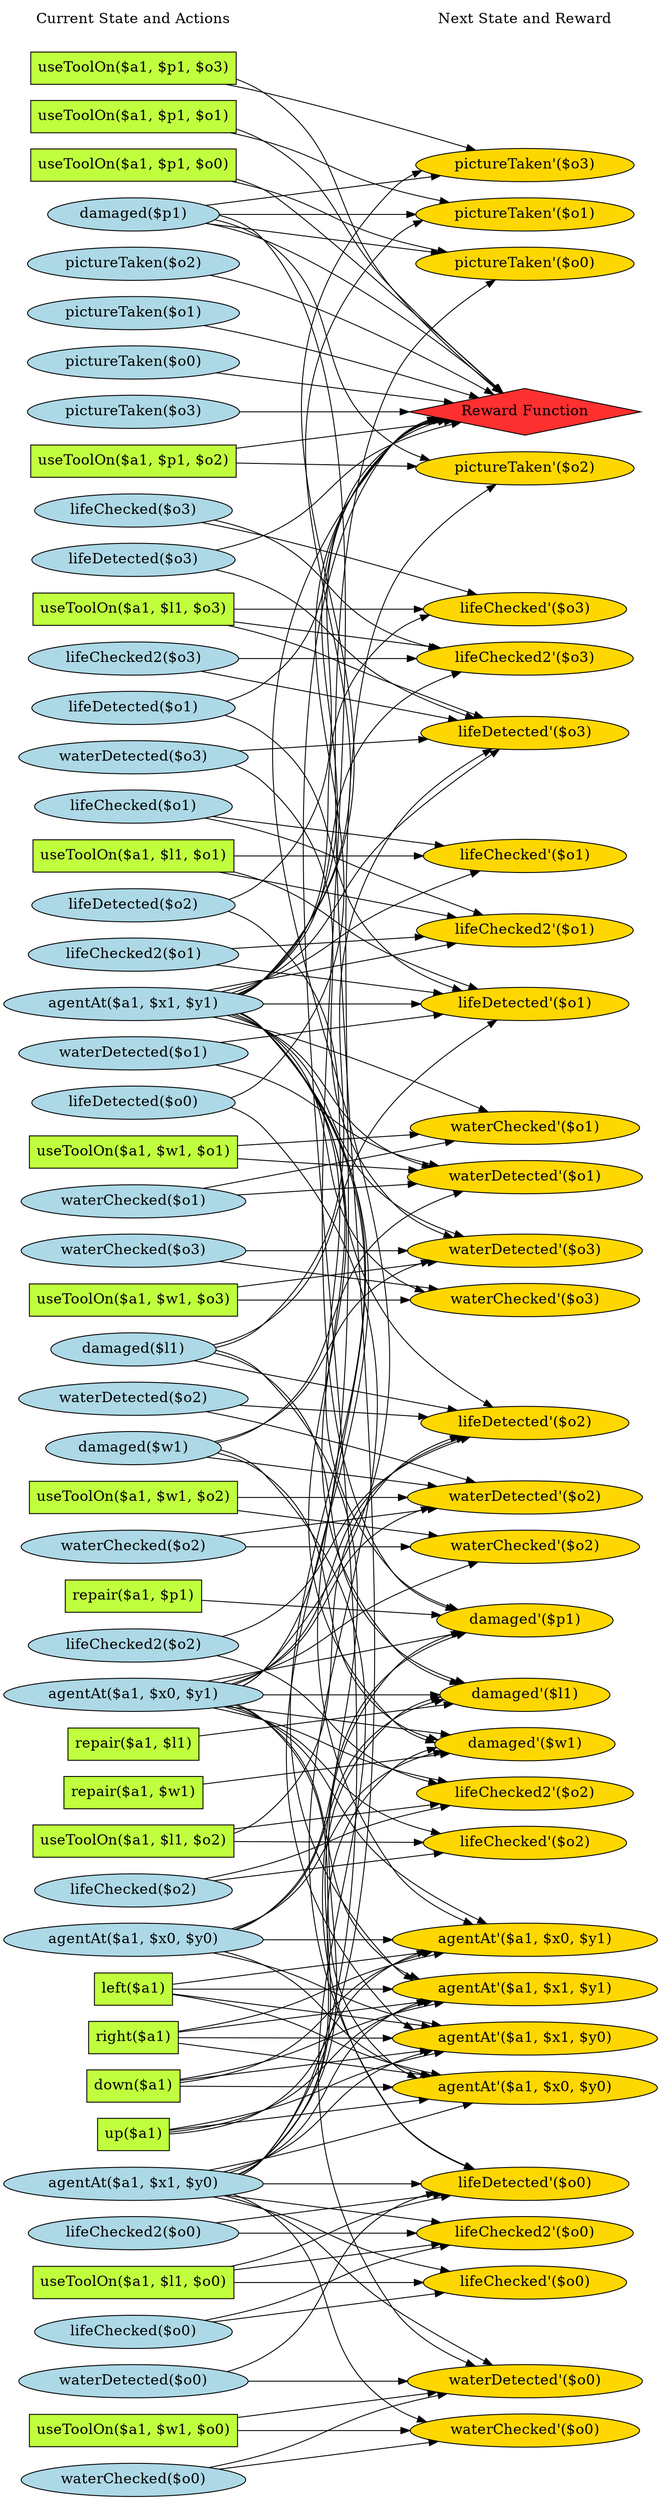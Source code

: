 digraph G {
	graph [bb="0,0,631.35,2755.4",
		fontname=Helvetica,
		fontsize=16,
		rankdir=LR,
		ranksep=2.00,
		ratio=auto,
		size=600
	];
	node [fontsize=16,
		label="\N"
	];
	{
		graph [rank=same];
		"useToolOn($a1, $p1, $o3)"		 [color=black,
			fillcolor=olivedrab1,
			height=0.5,
			pos="116.67,2683.4",
			shape=box,
			style=filled,
			width=2.5833];
		"lifeDetected($o3)"		 [color=black,
			fillcolor=lightblue,
			height=0.51069,
			pos="116.67,2138.4",
			shape=ellipse,
			style=filled,
			width=2.5142];
		"down($a1)"		 [color=black,
			fillcolor=olivedrab1,
			height=0.5,
			pos="116.67,452.38",
			shape=box,
			style=filled,
			width=1.1944];
		"damaged($w1)"		 [color=black,
			fillcolor=lightblue,
			height=0.51069,
			pos="116.67,1156.4",
			shape=ellipse,
			style=filled,
			width=2.2195];
		"waterDetected($o2)"		 [color=black,
			fillcolor=lightblue,
			height=0.51069,
			pos="116.67,1211.4",
			shape=ellipse,
			style=filled,
			width=2.7891];
		"pictureTaken($o2)"		 [color=black,
			fillcolor=lightblue,
			height=0.51069,
			pos="116.67,2466.4",
			shape=ellipse,
			style=filled,
			width=2.6713];
		"waterChecked($o1)"		 [color=black,
			fillcolor=lightblue,
			height=0.51069,
			pos="116.67,1429.4",
			shape=ellipse,
			style=filled,
			width=2.7891];
		"lifeChecked($o3)"		 [color=black,
			fillcolor=lightblue,
			height=0.51069,
			pos="116.67,2193.4",
			shape=ellipse,
			style=filled,
			width=2.5142];
		"repair($a1, $w1)"		 [color=black,
			fillcolor=olivedrab1,
			height=0.5,
			pos="116.67,777.38",
			shape=box,
			style=filled,
			width=1.6944];
		"useToolOn($a1, $l1, $o2)"		 [color=black,
			fillcolor=olivedrab1,
			height=0.5,
			pos="116.67,723.38",
			shape=box,
			style=filled,
			width=2.5278];
		"agentAt($a1, $x1, $y1)"		 [color=black,
			fillcolor=lightblue,
			height=0.51069,
			pos="116.67,1647.4",
			shape=ellipse,
			style=filled,
			width=3.2409];
		"lifeChecked2($o3)"		 [color=black,
			fillcolor=lightblue,
			height=0.51069,
			pos="116.67,2030.4",
			shape=ellipse,
			style=filled,
			width=2.6909];
		"useToolOn($a1, $w1, $o0)"		 [color=black,
			fillcolor=olivedrab1,
			height=0.5,
			pos="116.67,72.385",
			shape=box,
			style=filled,
			width=2.625];
		"agentAt($a1, $x0, $y0)"		 [color=black,
			fillcolor=lightblue,
			height=0.51069,
			pos="116.67,614.38",
			shape=ellipse,
			style=filled,
			width=3.2409];
		"up($a1)"		 [color=black,
			fillcolor=olivedrab1,
			height=0.5,
			pos="116.67,398.38",
			shape=box,
			style=filled,
			width=0.93056];
		"useToolOn($a1, $p1, $o0)"		 [color=black,
			fillcolor=olivedrab1,
			height=0.5,
			pos="116.67,2575.4",
			shape=box,
			style=filled,
			width=2.5833];
		"lifeDetected($o2)"		 [color=black,
			fillcolor=lightblue,
			height=0.51069,
			pos="116.67,1757.4",
			shape=ellipse,
			style=filled,
			width=2.5142];
		"waterDetected($o3)"		 [color=black,
			fillcolor=lightblue,
			height=0.51069,
			pos="116.67,1920.4",
			shape=ellipse,
			style=filled,
			width=2.7891];
		"pictureTaken($o1)"		 [color=black,
			fillcolor=lightblue,
			height=0.51069,
			pos="116.67,2411.4",
			shape=ellipse,
			style=filled,
			width=2.6713];
		"waterChecked($o0)"		 [color=black,
			fillcolor=lightblue,
			height=0.51069,
			pos="116.67,18.385",
			shape=ellipse,
			style=filled,
			width=2.7891];
		"useToolOn($a1, $w1, $o1)"		 [color=black,
			fillcolor=olivedrab1,
			height=0.5,
			pos="116.67,1483.4",
			shape=box,
			style=filled,
			width=2.625];
		"useToolOn($a1, $l1, $o3)"		 [color=black,
			fillcolor=olivedrab1,
			height=0.5,
			pos="116.67,2084.4",
			shape=box,
			style=filled,
			width=2.5278];
		"lifeChecked2($o2)"		 [color=black,
			fillcolor=lightblue,
			height=0.51069,
			pos="116.67,940.38",
			shape=ellipse,
			style=filled,
			width=2.6909];
		"left($a1)"		 [color=black,
			fillcolor=olivedrab1,
			height=0.5,
			pos="116.67,560.38",
			shape=box,
			style=filled,
			width=0.98611];
		"right($a1)"		 [color=black,
			fillcolor=olivedrab1,
			height=0.5,
			pos="116.67,506.38",
			shape=box,
			style=filled,
			width=1.125];
		"useToolOn($a1, $p1, $o1)"		 [color=black,
			fillcolor=olivedrab1,
			height=0.5,
			pos="116.67,2629.4",
			shape=box,
			style=filled,
			width=2.5833];
		"repair($a1, $l1)"		 [color=black,
			fillcolor=olivedrab1,
			height=0.5,
			pos="116.67,831.38",
			shape=box,
			style=filled,
			width=1.6111];
		"lifeDetected($o1)"		 [color=black,
			fillcolor=lightblue,
			height=0.51069,
			pos="116.67,1975.4",
			shape=ellipse,
			style=filled,
			width=2.5142];
		"pictureTaken($o0)"		 [color=black,
			fillcolor=lightblue,
			height=0.51069,
			pos="116.67,2356.4",
			shape=ellipse,
			style=filled,
			width=2.6713];
		"damaged($l1)"		 [color=black,
			fillcolor=lightblue,
			height=0.51069,
			pos="116.67,1266.4",
			shape=ellipse,
			style=filled,
			width=2.082];
		"waterDetected($o0)"		 [color=black,
			fillcolor=lightblue,
			height=0.51069,
			pos="116.67,126.38",
			shape=ellipse,
			style=filled,
			width=2.7891];
		"Current State and Actions"		 [color=black,
			fillcolor=white,
			height=0.5,
			pos="116.67,2737.4",
			shape=plaintext,
			style=bold,
			width=2.5139];
		"waterChecked($o3)"		 [color=black,
			fillcolor=lightblue,
			height=0.51069,
			pos="116.67,1374.4",
			shape=ellipse,
			style=filled,
			width=2.7891];
		"lifeChecked($o0)"		 [color=black,
			fillcolor=lightblue,
			height=0.51069,
			pos="116.67,181.38",
			shape=ellipse,
			style=filled,
			width=2.5142];
		"damaged($p1)"		 [color=black,
			fillcolor=lightblue,
			height=0.51069,
			pos="116.67,2521.4",
			shape=ellipse,
			style=filled,
			width=2.1606];
		"useToolOn($a1, $w1, $o2)"		 [color=black,
			fillcolor=olivedrab1,
			height=0.5,
			pos="116.67,1102.4",
			shape=box,
			style=filled,
			width=2.625];
		"useToolOn($a1, $l1, $o0)"		 [color=black,
			fillcolor=olivedrab1,
			height=0.5,
			pos="116.67,235.38",
			shape=box,
			style=filled,
			width=2.5278];
		"lifeChecked2($o1)"		 [color=black,
			fillcolor=lightblue,
			height=0.51069,
			pos="116.67,1702.4",
			shape=ellipse,
			style=filled,
			width=2.6909];
		"repair($a1, $p1)"		 [color=black,
			fillcolor=olivedrab1,
			height=0.5,
			pos="116.67,994.38",
			shape=box,
			style=filled,
			width=1.6528];
		"useToolOn($a1, $p1, $o2)"		 [color=black,
			fillcolor=olivedrab1,
			height=0.5,
			pos="116.67,2247.4",
			shape=box,
			style=filled,
			width=2.5833];
		"lifeDetected($o0)"		 [color=black,
			fillcolor=lightblue,
			height=0.51069,
			pos="116.67,1537.4",
			shape=ellipse,
			style=filled,
			width=2.5142];
		"waterDetected($o1)"		 [color=black,
			fillcolor=lightblue,
			height=0.51069,
			pos="116.67,1592.4",
			shape=ellipse,
			style=filled,
			width=2.7891];
		"pictureTaken($o3)"		 [color=black,
			fillcolor=lightblue,
			height=0.51069,
			pos="116.67,2301.4",
			shape=ellipse,
			style=filled,
			width=2.6713];
		"lifeChecked($o1)"		 [color=black,
			fillcolor=lightblue,
			height=0.51069,
			pos="116.67,1865.4",
			shape=ellipse,
			style=filled,
			width=2.5142];
		"waterChecked($o2)"		 [color=black,
			fillcolor=lightblue,
			height=0.51069,
			pos="116.67,1048.4",
			shape=ellipse,
			style=filled,
			width=2.7891];
		"useToolOn($a1, $w1, $o3)"		 [color=black,
			fillcolor=olivedrab1,
			height=0.5,
			pos="116.67,1320.4",
			shape=box,
			style=filled,
			width=2.625];
		"lifeChecked($o2)"		 [color=black,
			fillcolor=lightblue,
			height=0.51069,
			pos="116.67,669.38",
			shape=ellipse,
			style=filled,
			width=2.5142];
		"useToolOn($a1, $l1, $o1)"		 [color=black,
			fillcolor=olivedrab1,
			height=0.5,
			pos="116.67,1811.4",
			shape=box,
			style=filled,
			width=2.5278];
		"agentAt($a1, $x1, $y0)"		 [color=black,
			fillcolor=lightblue,
			height=0.51069,
			pos="116.67,344.38",
			shape=ellipse,
			style=filled,
			width=3.2409];
		"lifeChecked2($o0)"		 [color=black,
			fillcolor=lightblue,
			height=0.51069,
			pos="116.67,289.38",
			shape=ellipse,
			style=filled,
			width=2.6909];
		"agentAt($a1, $x0, $y1)"		 [color=black,
			fillcolor=lightblue,
			height=0.51069,
			pos="116.67,885.38",
			shape=ellipse,
			style=filled,
			width=3.2409];
	}
	{
		graph [rank=same];
		"pictureTaken'($o1)"		 [color=black,
			fillcolor=gold1,
			height=0.51069,
			pos="504.35,2521.4",
			shape=ellipse,
			style=filled,
			width=2.7302];
		"lifeChecked'($o0)"		 [color=black,
			fillcolor=gold1,
			height=0.51069,
			pos="504.35,234.38",
			shape=ellipse,
			style=filled,
			width=2.5731];
		"damaged'($l1)"		 [color=black,
			fillcolor=gold1,
			height=0.51069,
			pos="504.35,885.38",
			shape=ellipse,
			style=filled,
			width=2.141];
		"damaged'($p1)"		 [color=black,
			fillcolor=gold1,
			height=0.51069,
			pos="504.35,966.38",
			shape=ellipse,
			style=filled,
			width=2.2195];
		"lifeChecked2'($o0)"		 [color=black,
			fillcolor=gold1,
			height=0.51069,
			pos="504.35,289.38",
			shape=ellipse,
			style=filled,
			width=2.7499];
		"waterChecked'($o0)"		 [color=black,
			fillcolor=gold1,
			height=0.51069,
			pos="504.35,71.385",
			shape=ellipse,
			style=filled,
			width=2.8481];
		"Next State and Reward"		 [color=black,
			fillcolor=white,
			height=0.5,
			pos="504.35,2737.4",
			shape=plaintext,
			style=bold,
			width=2.25];
		"waterDetected'($o2)"		 [color=black,
			fillcolor=gold1,
			height=0.51069,
			pos="504.35,1102.4",
			shape=ellipse,
			style=filled,
			width=2.8481];
		"Reward Function"		 [color=black,
			fillcolor=firebrick1,
			height=0.72222,
			pos="504.35,2301.4",
			shape=diamond,
			style=filled,
			width=3.5278];
		"lifeDetected'($o1)"		 [color=black,
			fillcolor=gold1,
			height=0.51069,
			pos="504.35,1661.4",
			shape=ellipse,
			style=filled,
			width=2.5731];
		"pictureTaken'($o0)"		 [color=black,
			fillcolor=gold1,
			height=0.51069,
			pos="504.35,2466.4",
			shape=ellipse,
			style=filled,
			width=2.7302];
		"lifeChecked2'($o3)"		 [color=black,
			fillcolor=gold1,
			height=0.51069,
			pos="504.35,2030.4",
			shape=ellipse,
			style=filled,
			width=2.7499];
		"waterDetected'($o3)"		 [color=black,
			fillcolor=gold1,
			height=0.51069,
			pos="504.35,1401.4",
			shape=ellipse,
			style=filled,
			width=2.8481];
		"waterChecked'($o3)"		 [color=black,
			fillcolor=gold1,
			height=0.51069,
			pos="504.35,1346.4",
			shape=ellipse,
			style=filled,
			width=2.8481];
		"lifeChecked'($o3)"		 [color=black,
			fillcolor=gold1,
			height=0.51069,
			pos="504.35,2085.4",
			shape=ellipse,
			style=filled,
			width=2.5731];
		"lifeDetected'($o0)"		 [color=black,
			fillcolor=gold1,
			height=0.51069,
			pos="504.35,344.38",
			shape=ellipse,
			style=filled,
			width=2.5731];
		"pictureTaken'($o3)"		 [color=black,
			fillcolor=gold1,
			height=0.51069,
			pos="504.35,2576.4",
			shape=ellipse,
			style=filled,
			width=2.7302];
		"agentAt'($a1, $x0, $y0)"		 [color=black,
			fillcolor=gold1,
			height=0.51069,
			pos="504.35,449.38",
			shape=ellipse,
			style=filled,
			width=3.2998];
		"lifeChecked2'($o2)"		 [color=black,
			fillcolor=gold1,
			height=0.51069,
			pos="504.35,775.38",
			shape=ellipse,
			style=filled,
			width=2.7499];
		"waterDetected'($o0)"		 [color=black,
			fillcolor=gold1,
			height=0.51069,
			pos="504.35,126.38",
			shape=ellipse,
			style=filled,
			width=2.8481];
		"waterChecked'($o2)"		 [color=black,
			fillcolor=gold1,
			height=0.51069,
			pos="504.35,1047.4",
			shape=ellipse,
			style=filled,
			width=2.8481];
		"lifeChecked'($o2)"		 [color=black,
			fillcolor=gold1,
			height=0.51069,
			pos="504.35,720.38",
			shape=ellipse,
			style=filled,
			width=2.5731];
		"lifeDetected'($o3)"		 [color=black,
			fillcolor=gold1,
			height=0.51069,
			pos="504.35,1948.4",
			shape=ellipse,
			style=filled,
			width=2.5731];
		"agentAt'($a1, $x1, $y1)"		 [color=black,
			fillcolor=gold1,
			height=0.51069,
			pos="504.35,559.38",
			shape=ellipse,
			style=filled,
			width=3.2998];
		"agentAt'($a1, $x1, $y0)"		 [color=black,
			fillcolor=gold1,
			height=0.51069,
			pos="504.35,504.38",
			shape=ellipse,
			style=filled,
			width=3.2998];
		"pictureTaken'($o2)"		 [color=black,
			fillcolor=gold1,
			height=0.51069,
			pos="504.35,2239.4",
			shape=ellipse,
			style=filled,
			width=2.7302];
		"agentAt'($a1, $x0, $y1)"		 [color=black,
			fillcolor=gold1,
			height=0.51069,
			pos="504.35,614.38",
			shape=ellipse,
			style=filled,
			width=3.2998];
		"lifeChecked2'($o1)"		 [color=black,
			fillcolor=gold1,
			height=0.51069,
			pos="504.35,1729.4",
			shape=ellipse,
			style=filled,
			width=2.7499];
		"waterChecked'($o1)"		 [color=black,
			fillcolor=gold1,
			height=0.51069,
			pos="504.35,1525.4",
			shape=ellipse,
			style=filled,
			width=2.8481];
		"damaged'($w1)"		 [color=black,
			fillcolor=gold1,
			height=0.51069,
			pos="504.35,830.38",
			shape=ellipse,
			style=filled,
			width=2.2785];
		"waterDetected'($o1)"		 [color=black,
			fillcolor=gold1,
			height=0.51069,
			pos="504.35,1470.4",
			shape=ellipse,
			style=filled,
			width=2.8481];
		"lifeChecked'($o1)"		 [color=black,
			fillcolor=gold1,
			height=0.51069,
			pos="504.35,1811.4",
			shape=ellipse,
			style=filled,
			width=2.5731];
		"lifeDetected'($o2)"		 [color=black,
			fillcolor=gold1,
			height=0.51069,
			pos="504.35,1184.4",
			shape=ellipse,
			style=filled,
			width=2.5731];
	}
	"useToolOn($a1, $p1, $o3)" -> "Reward Function"	 [pos="e,481.73,2322.9 209.82,2668.8 218.15,2665.5 226.15,2661.4 233.35,2656.4 328.41,2590.4 306.11,2530.6 377.35,2439.4 408.37,2399.6 \
448.16,2357.3 474.63,2330.2"];
	"useToolOn($a1, $p1, $o3)" -> "pictureTaken'($o3)"	 [color=black,
		pos="e,453.33,2592.2 197.78,2665.3 209.73,2662.5 221.88,2659.4 233.35,2656.4 306.09,2637.1 388.97,2612.1 443.49,2595.2",
		style=solid];
	"lifeDetected($o3)" -> "Reward Function"	 [pos="e,440.65,2288.4 185.44,2150.4 201.53,2154.4 218.36,2159.7 233.35,2166.4 304.42,2198.3 306.81,2233.3 377.35,2266.4 394.08,2274.2 \
412.91,2280.6 430.82,2285.7"];
	"lifeDetected($o3)" -> "lifeDetected'($o3)"	 [color=black,
		pos="e,459.56,1964.6 187.75,2126.9 203.18,2123.1 219.14,2118 233.35,2111.4 305.85,2077.6 308.22,2043.7 377.35,2003.4 400.37,1990 427.27,\
1977.8 450.29,1968.3",
		style=solid];
	"down($a1)" -> "agentAt'($a1, $x0, $y0)"	 [color=black,
		pos="e,385.54,450.3 159.68,452.06 211.05,451.66 300.39,450.96 375.1,450.38",
		style=solid];
	"down($a1)" -> "agentAt'($a1, $x1, $y1)"	 [color=black,
		pos="e,430.65,544.89 159.74,460.96 181.82,465.77 209.22,472.24 233.35,479.38 298.59,498.71 312,512.41 377.35,531.38 391.25,535.42 406.15,\
539.2 420.67,542.6",
		style=solid];
	"down($a1)" -> "agentAt'($a1, $x1, $y0)"	 [color=black,
		pos="e,414.11,492.35 159.68,458.05 217.91,465.9 324.91,480.33 404.11,491",
		style=solid];
	"down($a1)" -> "agentAt'($a1, $x0, $y1)"	 [color=black,
		pos="e,420.71,601.26 159.72,457.94 182.28,461.96 210.15,468.63 233.35,479.38 305.68,512.93 304.83,553.23 377.35,586.38 387.93,591.23 \
399.41,595.26 410.99,598.6",
		style=solid];
	"damaged($w1)" -> "waterDetected'($o2)"	 [color=black,
		pos="e,423.11,1113.6 185.29,1146.9 248.51,1138.1 343.35,1124.8 413.02,1115",
		style=solid];
	"damaged($w1)" -> "waterDetected'($o3)"	 [color=black,
		pos="e,418.74,1391.2 187.2,1165.2 203.23,1169.3 219.59,1175.4 233.35,1184.4 321.76,1242.1 288.39,1316.5 377.35,1373.4 386.98,1379.5 397.78,\
1384.4 408.9,1388.1",
		style=solid];
	"damaged($w1)" -> "waterDetected'($o0)"	 [color=black,
		pos="e,460.19,142.98 194.2,1151.8 208.92,1147.5 222.96,1140.6 233.35,1129.4 515.51,825.41 151.03,554.94 377.35,207.38 394.86,180.48 424.78,\
160.69 451.07,147.41",
		style=solid];
	"damaged($w1)" -> "damaged'($w1)"	 [color=black,
		pos="e,426.8,836.5 190.39,1149.3 205.68,1145.2 220.92,1138.9 233.35,1129.4 341.44,1046.2 268.81,940.98 377.35,858.38 388.94,849.56 402.76,\
843.42 416.95,839.16",
		style=solid];
	"damaged($w1)" -> "waterDetected'($o1)"	 [color=black,
		pos="e,434.13,1457 188.89,1164.3 204.6,1168.4 220.39,1174.8 233.35,1184.4 334.53,1259.3 279.41,1349.2 377.35,1428.4 390.99,1439.4 407.65,\
1447.6 424.33,1453.6",
		style=solid];
	"waterDetected($o2)" -> "waterDetected'($o2)"	 [color=black,
		pos="e,452.82,1118.4 179.66,1197 197.08,1192.8 215.99,1188.1 233.35,1183.4 305.83,1163.8 388.43,1138.6 442.97,1121.5",
		style=solid];
	"waterDetected($o2)" -> "lifeDetected'($o2)"	 [color=black,
		pos="e,416.79,1190.4 211.03,1204.8 270.25,1200.7 346.7,1195.4 406.57,1191.2",
		style=solid];
	"pictureTaken($o2)" -> "Reward Function"	 [pos="e,471.2,2320.8 183.92,2453.1 200.3,2449.1 217.64,2444.2 233.35,2438.4 318.01,2407.1 410.56,2356.2 462.33,2326"];
	"waterChecked($o1)" -> "waterChecked'($o1)"	 [color=black,
		pos="e,437.13,1511.4 180.84,1443.6 197.92,1447.5 216.38,1452 233.35,1456.4 297.76,1473.1 312.84,1481 377.35,1497.4 393.36,1501.4 410.59,\
1505.5 427.02,1509.2",
		style=solid];
	"waterChecked($o1)" -> "waterDetected'($o1)"	 [color=black,
		pos="e,415.75,1461.1 204.23,1438.6 263.97,1444.9 343.51,1453.4 405.56,1460",
		style=solid];
	"lifeChecked($o3)" -> "lifeChecked2'($o3)"	 [color=black,
		pos="e,427.04,2041.9 186.2,2181.6 202.1,2177.6 218.66,2172.3 233.35,2165.4 305.54,2131.5 304.83,2091.5 377.35,2058.4 389.81,2052.7 403.51,\
2048.1 417.14,2044.5",
		style=solid];
	"lifeChecked($o3)" -> "lifeChecked'($o3)"	 [color=black,
		pos="e,453.8,2100.9 176.96,2179.6 195.11,2175.3 215.09,2170.3 233.35,2165.4 306.23,2145.8 389.41,2120.7 443.95,2103.9",
		style=solid];
	"repair($a1, $w1)" -> "damaged'($w1)"	 [color=black,
		pos="e,434.06,820.86 177.93,785.67 244.2,794.77 350.95,809.44 423.99,819.48",
		style=solid];
	"useToolOn($a1, $l1, $o2)" -> "lifeChecked2'($o2)"	 [color=black,
		pos="e,423.63,764.64 208.1,735.58 270,743.92 351.73,754.94 413.5,763.27",
		style=solid];
	"useToolOn($a1, $l1, $o2)" -> "lifeChecked'($o2)"	 [color=black,
		pos="e,411.48,721.1 208.1,722.68 265.97,722.23 341.19,721.65 401.22,721.18",
		style=solid];
	"useToolOn($a1, $l1, $o2)" -> "lifeDetected'($o2)"	 [color=black,
		pos="e,445.78,1170 207.91,734.99 217.17,738.85 225.89,743.87 233.35,750.38 368.99,869 253.05,998.92 377.35,1129.4 393.26,1146.1 415.13,\
1158 436.19,1166.4",
		style=solid];
	"agentAt($a1, $x1, $y1)" -> "pictureTaken'($o1)"	 [color=black,
		pos="e,412.48,2514.8 209.51,1658.6 218.42,1662.8 226.63,1668.2 233.35,1675.4 485.99,1944.5 122.18,2226.6 377.35,2493.4 384.62,2501 393.47,\
2506.8 403.07,2511.1",
		style=solid];
	"agentAt($a1, $x1, $y1)" -> "damaged'($l1)"	 [color=black,
		pos="e,445.94,897.44 208.98,1636.1 218.05,1631.9 226.43,1626.5 233.35,1619.4 448.62,1397.8 181.35,1178.2 377.35,939.38 392.34,921.12 \
414.66,908.9 436.37,900.78",
		style=solid];
	"agentAt($a1, $x1, $y1)" -> "damaged'($p1)"	 [color=black,
		pos="e,445.56,978.87 208.51,1636 217.72,1631.9 226.26,1626.5 233.35,1619.4 426.8,1425.6 200.76,1229.6 377.35,1020.4 392.45,1002.5 414.57,\
990.36 436.08,982.23",
		style=solid];
	"agentAt($a1, $x1, $y1)" -> "Reward Function"	 [pos="e,421.87,2292.2 208.49,1658.8 217.7,1662.9 226.25,1668.3 233.35,1675.4 424.66,1866.4 189.26,2072.2 377.35,2266.4 387,2276.4 399.24,\
2283.6 412.27,2288.8"];
	"agentAt($a1, $x1, $y1)" -> "lifeDetected'($o1)"	 [color=black,
		pos="e,413.07,1658.1 230.52,1651.5 285.13,1653.5 350.15,1655.8 403.01,1657.7",
		style=solid];
	"agentAt($a1, $x1, $y1)" -> "lifeChecked2'($o3)"	 [color=black,
		pos="e,446.86,2015.4 205.06,1659.5 215.26,1663.5 224.99,1668.6 233.35,1675.4 348.31,1768.4 270.9,1872.7 377.35,1975.4 394.03,1991.5 416.19,\
2003.3 437.27,2011.7",
		style=solid];
	"agentAt($a1, $x1, $y1)" -> "waterDetected'($o3)"	 [color=black,
		pos="e,438.25,1415.5 200.02,1634.5 211.71,1630.7 223.2,1625.8 233.35,1619.4 318.91,1565.6 294.13,1500.7 377.35,1443.4 392.64,1432.8 410.8,\
1424.8 428.49,1418.7",
		style=solid];
	"agentAt($a1, $x1, $y1)" -> "waterChecked'($o3)"	 [color=black,
		pos="e,416.27,1355.9 203.34,1635 214.06,1631.1 224.39,1626 233.35,1619.4 334.77,1544.1 275.22,1448.7 377.35,1374.4 386.15,1368 396.16,\
1363 406.59,1359.1",
		style=solid];
	"agentAt($a1, $x1, $y1)" -> "lifeChecked'($o3)"	 [color=black,
		pos="e,418.24,2078.5 206.5,1659.2 216.29,1663.2 225.53,1668.5 233.35,1675.4 369.29,1795.6 240.28,1938.5 377.35,2057.4 386.4,2065.2 397.18,\
2071 408.56,2075.3",
		style=solid];
	"agentAt($a1, $x1, $y1)" -> "pictureTaken'($o3)"	 [color=black,
		pos="e,412.07,2569.8 209.59,1658.5 218.48,1662.7 226.67,1668.2 233.35,1675.4 500.93,1963.5 107.06,2262.8 377.35,2548.4 384.52,2556 393.26,\
2561.7 402.76,2566.1",
		style=solid];
	"agentAt($a1, $x1, $y1)" -> "lifeDetected'($o3)"	 [color=black,
		pos="e,481.18,1930.5 199.2,1660.4 211.13,1664.2 222.9,1669.1 233.35,1675.4 316.14,1725.3 308.79,1770.2 377.35,1838.4 408.56,1869.4 446.99,\
1902.3 473.14,1923.9",
		style=solid];
	"agentAt($a1, $x1, $y1)" -> "agentAt'($a1, $x1, $y1)"	 [color=black,
		pos="e,403.42,569.15 210.04,1636.3 218.8,1632.1 226.83,1626.6 233.35,1619.4 544.23,1276.1 63.239,927.69 377.35,587.38 382.36,581.95 388.18,\
577.45 394.5,573.74",
		style=solid];
	"agentAt($a1, $x1, $y1)" -> "agentAt'($a1, $x1, $y0)"	 [color=black,
		pos="e,403.37,514.1 210.09,1636.3 218.84,1632.1 226.85,1626.6 233.35,1619.4 559.24,1257.1 48.054,891.63 377.35,532.38 382.34,526.93 388.14,\
522.42 394.46,518.7",
		style=solid];
	"agentAt($a1, $x1, $y1)" -> "agentAt'($a1, $x0, $y1)"	 [color=black,
		pos="e,457.74,631.42 209.93,1636.2 218.71,1632 226.77,1626.5 233.35,1619.4 515.35,1312.9 148.21,1041.2 377.35,693.38 394.3,667.65 422.83,\
648.74 448.46,635.89",
		style=solid];
	"agentAt($a1, $x1, $y1)" -> "lifeChecked2'($o1)"	 [color=black,
		pos="e,438.36,1715.6 187.07,1662.1 255.07,1676.6 358.42,1698.6 428.3,1713.4",
		style=solid];
	"agentAt($a1, $x1, $y1)" -> "waterChecked'($o1)"	 [color=black,
		pos="e,459.81,1542 184.64,1632.3 200.68,1628.4 217.69,1624 233.35,1619.4 309.71,1596.9 396.35,1565.7 450.43,1545.5",
		style=solid];
	"agentAt($a1, $x1, $y1)" -> "damaged'($w1)"	 [color=black,
		pos="e,423.6,833.8 209.42,1636.1 218.35,1631.9 226.58,1626.5 233.35,1619.4 470.53,1369.9 137.82,1105.6 377.35,858.38 387.35,848.05 400.26,\
841.14 413.99,836.59",
		style=solid];
	"agentAt($a1, $x1, $y1)" -> "waterDetected'($o1)"	 [color=black,
		pos="e,424.06,1481.9 195.66,1633.7 208.62,1630 221.64,1625.3 233.35,1619.4 307.95,1581.7 302.39,1535.4 377.35,1498.4 388.87,1492.7 401.56,\
1488.1 414.31,1484.5",
		style=solid];
	"agentAt($a1, $x1, $y1)" -> "lifeChecked'($o1)"	 [color=black,
		pos="e,462.86,1794.9 190.2,1661.7 204.72,1665.5 219.69,1670 233.35,1675.4 301.67,1702.3 311.61,1723.7 377.35,1756.4 402.04,1768.7 430.12,\
1781.1 453.49,1791",
		style=solid];
	"lifeChecked2($o3)" -> "lifeChecked2'($o3)"	 [color=black,
		pos="e,405.23,2030.4 214,2030.4 269.04,2030.4 338.21,2030.4 395.12,2030.4",
		style=solid];
	"lifeChecked2($o3)" -> "lifeDetected'($o3)"	 [color=black,
		pos="e,440.35,1961.8 181.79,2016.8 250.32,2002.2 358.77,1979.1 430.49,1963.9",
		style=solid];
	"useToolOn($a1, $w1, $o0)" -> "waterChecked'($o0)"	 [color=black,
		pos="e,401.62,71.649 211.53,72.141 265.79,72.001 334.41,71.823 391.47,71.675",
		style=solid];
	"useToolOn($a1, $w1, $o0)" -> "waterDetected'($o0)"	 [color=black,
		pos="e,423.12,115.15 211.53,85.526 272.88,94.116 352.58,105.28 413.18,113.76",
		style=solid];
	"agentAt($a1, $x0, $y0)" -> "damaged'($l1)"	 [color=black,
		pos="e,431.5,879.13 202.08,626.93 213.18,630.79 223.94,635.82 233.35,642.38 327.67,708.18 282.4,792.48 377.35,857.38 390.52,866.39 406.12,\
872.55 421.77,876.76",
		style=solid];
	"agentAt($a1, $x0, $y0)" -> "damaged'($p1)"	 [color=black,
		pos="e,450.7,952.68 204.19,626.63 214.66,630.55 224.69,635.68 233.35,642.38 340.85,725.68 277.18,820.39 377.35,912.38 395.29,928.86 419.02,\
940.79 441.05,949.18",
		style=solid];
	"agentAt($a1, $x0, $y0)" -> "agentAt'($a1, $x0, $y0)"	 [color=black,
		pos="e,420.31,462.45 196.05,600.85 208.83,597.31 221.69,592.88 233.35,587.38 306.18,553.02 304.33,511.36 377.35,477.38 387.82,472.51 \
399.19,468.46 410.66,465.11",
		style=solid];
	"agentAt($a1, $x0, $y0)" -> "agentAt'($a1, $x1, $y0)"	 [color=black,
		pos="e,429.92,518.8 187.51,599.7 202.72,596.05 218.65,591.88 233.35,587.38 298.85,567.33 311.73,552.09 377.35,532.38 391.03,528.27 405.72,\
524.47 420.06,521.08",
		style=solid];
	"agentAt($a1, $x0, $y0)" -> "agentAt'($a1, $x0, $y1)"	 [color=black,
		pos="e,385.38,614.38 233.39,614.38 278.05,614.38 329.31,614.38 375.09,614.38",
		style=solid];
	"agentAt($a1, $x0, $y0)" -> "damaged'($w1)"	 [color=black,
		pos="e,430.83,822.23 199.14,627.52 211.09,631.29 222.88,636.14 233.35,642.38 315.51,691.39 294.72,754.16 377.35,802.38 390.6,810.12 405.78,\
815.72 420.91,819.78",
		style=solid];
	"up($a1)" -> "agentAt'($a1, $x0, $y0)"	 [color=black,
		pos="e,413.35,437.48 150.22,402.69 205.45,409.99 319.67,425.1 403.31,436.16",
		style=solid];
	"up($a1)" -> "agentAt'($a1, $x1, $y1)"	 [color=black,
		pos="e,420.74,546.21 150.24,402.39 174.07,406.16 206.75,413.13 233.35,425.38 305.52,458.65 305,498.5 377.35,531.38 387.94,536.2 399.43,\
540.22 411.01,543.56",
		style=solid];
	"up($a1)" -> "agentAt'($a1, $x1, $y0)"	 [color=black,
		pos="e,431,489.89 150.33,404.99 173.64,409.96 205.64,417.27 233.35,425.38 298.5,444.46 312.09,457.65 377.35,476.38 391.35,480.4 406.36,\
484.19 420.97,487.59",
		style=solid];
	"up($a1)" -> "agentAt'($a1, $x0, $y1)"	 [color=black,
		pos="e,414.94,602.13 150.31,400.7 174.63,403.64 207.89,410.29 233.35,425.38 315.92,474.35 294.51,537.86 377.35,586.38 385.97,591.44 395.42,\
595.58 405.14,598.98",
		style=solid];
	"useToolOn($a1, $p1, $o0)" -> "Reward Function"	 [pos="e,482.33,2323.3 209.87,2558.5 218.01,2555.6 225.96,2552.3 233.35,2548.4 288.48,2519.3 417.68,2389.7 475.05,2330.8"];
	"useToolOn($a1, $p1, $o0)" -> "pictureTaken'($o0)"	 [color=black,
		pos="e,435.54,2479.6 200.79,2557.4 211.8,2554.6 222.88,2551.6 233.35,2548.4 298.76,2528.6 311.82,2513.8 377.35,2494.4 392.82,2489.8 409.57,\
2485.6 425.64,2481.9",
		style=solid];
	"lifeDetected($o2)" -> "Reward Function"	 [pos="e,422.99,2291.9 199.35,1765 211.88,1769.2 223.81,1775.4 233.35,1784.4 396.19,1937.6 217.73,2109.8 377.35,2266.4 387.39,2276.2 399.95,\
2283.4 413.22,2288.5"];
	"lifeDetected($o2)" -> "lifeDetected'($o2)"	 [color=black,
		pos="e,481.74,1202.4 197.83,1749 210.83,1744.7 223.31,1738.5 233.35,1729.4 376.58,1599.8 277.33,1484.6 377.35,1319.4 403.75,1275.8 445.98,\
1234.2 474.18,1209",
		style=solid];
	"waterDetected($o3)" -> "waterDetected'($o3)"	 [color=black,
		pos="e,428.57,1413.8 202.47,1910.7 213.83,1906.4 224.57,1900.5 233.35,1892.4 386.83,1749.7 230.01,1592.4 377.35,1443.4 388.82,1431.8 \
403.59,1423.4 418.95,1417.3",
		style=solid];
	"waterDetected($o3)" -> "lifeDetected'($o3)"	 [color=black,
		pos="e,417.22,1942.1 210.54,1927.1 269.96,1931.4 346.88,1937 406.97,1941.4",
		style=solid];
	"pictureTaken($o1)" -> "Reward Function"	 [pos="e,454.32,2317.2 178.77,2397.3 196.43,2393 215.7,2388.2 233.35,2383.4 306.54,2363.4 389.98,2337.6 444.49,2320.3"];
	"waterChecked($o0)" -> "waterChecked'($o0)"	 [color=black,
		pos="e,422.54,60.281 197.58,29.366 260.1,37.957 347.06,49.908 412.27,58.869",
		style=solid];
	"waterChecked($o0)" -> "waterDetected'($o0)"	 [color=black,
		pos="e,434.58,112.85 183.2,32.196 199.67,36.075 217.24,40.563 233.35,45.385 298.68,64.951 311.91,79.167 377.35,98.385 392.57,102.86 409.01,\
107 424.83,110.65",
		style=solid];
	"useToolOn($a1, $w1, $o1)" -> "waterChecked'($o1)"	 [color=black,
		pos="e,416.35,1515.9 211.53,1493.6 270.54,1500 346.53,1508.3 406.17,1514.8",
		style=solid];
	"useToolOn($a1, $w1, $o1)" -> "waterDetected'($o1)"	 [color=black,
		pos="e,403.33,1473.8 211.53,1480.2 266.32,1478.4 335.74,1476 393.13,1474.1",
		style=solid];
	"useToolOn($a1, $l1, $o3)" -> "lifeChecked2'($o3)"	 [color=black,
		pos="e,424.91,2041.4 208.1,2071.7 270.42,2063 352.84,2051.5 414.76,2042.8",
		style=solid];
	"useToolOn($a1, $l1, $o3)" -> "lifeChecked'($o3)"	 [color=black,
		pos="e,411.48,2085.1 208.1,2084.6 265.97,2084.8 341.19,2085 401.22,2085.1",
		style=solid];
	"useToolOn($a1, $l1, $o3)" -> "lifeDetected'($o3)"	 [color=black,
		pos="e,464.39,1965 201.8,2066.4 212.49,2063.6 223.22,2060.6 233.35,2057.4 276.18,2043.8 389.71,1996.5 455.1,1968.9",
		style=solid];
	"lifeChecked2($o2)" -> "lifeChecked2'($o2)"	 [color=black,
		pos="e,426.66,786.92 188.68,928.06 203.83,924.11 219.44,918.98 233.35,912.38 305.87,878 304.5,837.09 377.35,803.38 389.7,797.67 403.29,\
793.09 416.83,789.43",
		style=solid];
	"lifeChecked2($o2)" -> "lifeDetected'($o2)"	 [color=black,
		pos="e,454.68,1168.8 194.61,951.34 208.09,955.18 221.56,960.37 233.35,967.38 316.13,1016.6 299.38,1072.8 377.35,1129.4 397.8,1144.2 422.88,\
1156.2 445.27,1165.1",
		style=solid];
	"left($a1)" -> "agentAt'($a1, $x0, $y0)"	 [color=black,
		pos="e,429.9,463.73 152.18,553.67 175.35,548.83 206.45,541.71 233.35,533.38 298.95,513.08 311.64,497.34 377.35,477.38 391.02,473.23 405.7,\
469.41 420.04,466.01",
		style=solid];
	"left($a1)" -> "agentAt'($a1, $x1, $y1)"	 [color=black,
		pos="e,385.15,559.69 152.24,560.3 201.96,560.17 296.31,559.92 374.7,559.72",
		style=solid];
	"left($a1)" -> "agentAt'($a1, $x1, $y0)"	 [color=black,
		pos="e,417.21,516.89 152.24,555.37 209.09,547.11 324.3,530.38 407.26,518.34",
		style=solid];
	"left($a1)" -> "agentAt'($a1, $x0, $y1)"	 [color=black,
		pos="e,415.64,602.11 152.24,565.22 208.74,573.14 322.86,589.11 405.7,600.71",
		style=solid];
	"right($a1)" -> "agentAt'($a1, $x0, $y0)"	 [color=black,
		pos="e,417.61,462.06 157.49,500.5 216,491.85 326.96,475.45 407.45,463.56",
		style=solid];
	"right($a1)" -> "agentAt'($a1, $x1, $y1)"	 [color=black,
		pos="e,414.91,547.23 157.49,511.86 215.35,519.81 324.51,534.81 404.77,545.84",
		style=solid];
	"right($a1)" -> "agentAt'($a1, $x1, $y0)"	 [color=black,
		pos="e,385.34,505 157.49,506.18 208.51,505.91 299.42,505.44 375.23,505.05",
		style=solid];
	"right($a1)" -> "agentAt'($a1, $x0, $y1)"	 [color=black,
		pos="e,430.63,599.97 157.34,514.38 179.82,519.22 208.36,525.9 233.35,533.38 298.68,552.95 311.91,567.17 377.35,586.38 391.23,590.46 406.13,\
594.27 420.65,597.67",
		style=solid];
	"useToolOn($a1, $p1, $o1)" -> "pictureTaken'($o1)"	 [color=black,
		pos="e,435.89,2534.6 200.46,2611.4 211.57,2608.6 222.78,2605.6 233.35,2602.4 298.68,2582.8 311.91,2568.6 377.35,2549.4 392.92,2544.8 \
409.78,2540.6 425.94,2536.9",
		style=solid];
	"useToolOn($a1, $p1, $o1)" -> "Reward Function"	 [pos="e,483.16,2323.3 209.74,2613.5 217.99,2610.4 226,2606.8 233.35,2602.4 316.34,2552.8 312.75,2511.3 377.35,2439.4 411.23,2401.7 450.71,\
2358.6 476.32,2330.7"];
	"repair($a1, $l1)" -> "damaged'($l1)"	 [color=black,
		pos="e,437.29,876.14 175,839.41 241.93,848.78 352.92,864.32 427.08,874.71",
		style=solid];
	"lifeDetected($o1)" -> "Reward Function"	 [pos="e,428.06,2290.9 195.15,1984.7 208.8,1988.9 222.19,1994.8 233.35,2003.4 339.14,2084.4 272.92,2183.6 377.35,2266.4 389.31,2275.9 403.69,\
2282.8 418.38,2287.8"];
	"lifeDetected($o1)" -> "lifeDetected'($o1)"	 [color=black,
		pos="e,435.43,1673.8 194.64,1965.9 208.41,1961.7 221.98,1955.8 233.35,1947.4 334.77,1872.1 278.9,1781.5 377.35,1702.4 391.42,1691.1 408.7,\
1682.8 425.9,1676.9",
		style=solid];
	"pictureTaken($o0)" -> "Reward Function"	 [pos="e,428.8,2312 194.33,2345.5 259.1,2336.2 351.76,2323 418.7,2313.5"];
	"damaged($l1)" -> "damaged'($l1)"	 [color=black,
		pos="e,450.66,898.62 187.08,1259.9 203.56,1255.7 220.17,1249 233.35,1238.4 348.06,1145.7 270.78,1041.4 377.35,939.38 395.02,922.47 418.81,\
910.43 440.96,902.08",
		style=solid];
	"damaged($l1)" -> "lifeDetected'($o1)"	 [color=black,
		pos="e,477.82,1643.5 186.94,1272.8 203.33,1276.8 219.93,1283.3 233.35,1293.4 338.49,1372.7 294.27,1450.2 377.35,1552.4 404.46,1585.7 \
442.56,1617.1 469.75,1637.5",
		style=solid];
	"damaged($l1)" -> "lifeDetected'($o0)"	 [color=black,
		pos="e,459.49,360.5 189.87,1262.1 206.1,1257.9 221.89,1250.6 233.35,1238.4 485.45,969.93 170.75,727.25 377.35,422.38 394.89,396.49 424.19,\
377.6 450.12,364.9",
		style=solid];
	"damaged($l1)" -> "lifeDetected'($o3)"	 [color=black,
		pos="e,474.89,1930.9 189.74,1270.8 205.78,1274.9 221.51,1281.9 233.35,1293.4 413.05,1468 245.18,1625.5 377.35,1838.4 399.84,1874.6 437.97,\
1905.5 466.41,1925.2",
		style=solid];
	"damaged($l1)" -> "lifeDetected'($o2)"	 [color=black,
		pos="e,440.47,1197.8 173.75,1254.5 241.63,1240 356.09,1215.7 430.67,1199.8",
		style=solid];
	"waterDetected($o0)" -> "lifeDetected'($o0)"	 [color=black,
		pos="e,424.85,334.88 194.62,138.07 208.1,142.02 221.57,147.31 233.35,154.38 315.93,203.98 294.3,267.57 377.35,316.38 388.81,323.13 401.74,\
328.25 414.83,332.14",
		style=solid];
	"waterDetected($o0)" -> "waterDetected'($o0)"	 [color=black,
		pos="e,401.8,126.38 217.24,126.38 270.61,126.38 336.53,126.38 391.64,126.38",
		style=solid];
	"Current State and Actions" -> "Next State and Reward"	 [color=black,
		pos="e,423.11,2737.4 207.61,2737.4 269.39,2737.4 351.09,2737.4 412.96,2737.4",
		style=invis];
	"waterChecked($o3)" -> "waterDetected'($o3)"	 [color=black,
		pos="e,408.5,1394.7 211.03,1380.9 267.62,1384.9 339.94,1389.9 398.48,1394",
		style=solid];
	"waterChecked($o3)" -> "waterChecked'($o3)"	 [color=black,
		pos="e,408.94,1353.2 210.54,1367.6 267.33,1363.5 340.09,1358.2 398.88,1354",
		style=solid];
	"lifeChecked($o0)" -> "lifeChecked'($o0)"	 [color=black,
		pos="e,427.57,223.97 192.03,191.6 256.47,200.46 349.73,213.27 417.36,222.57",
		style=solid];
	"lifeChecked($o0)" -> "lifeChecked2'($o0)"	 [color=black,
		pos="e,435.57,276.07 180.18,194.49 197.51,198.53 216.26,203.27 233.35,208.38 298.68,227.95 311.91,242.17 377.35,261.38 392.84,265.93 \
409.59,270.14 425.66,273.84",
		style=solid];
	"damaged($p1)" -> "pictureTaken'($o1)"	 [color=black,
		pos="e,405.78,2521.4 194.79,2521.4 252.38,2521.4 331.82,2521.4 395.67,2521.4",
		style=solid];
	"damaged($p1)" -> "damaged'($p1)"	 [color=black,
		pos="e,442.88,978.21 192.64,2517.2 208.1,2512.8 222.84,2505.5 233.35,2493.4 449.07,2245.1 183.13,1285.8 377.35,1020.4 390.87,1001.9 412.04,\
989.68 433.19,981.63",
		style=solid];
	"damaged($p1)" -> "Reward Function"	 [pos="e,480.34,2322.5 180.36,2510.8 197.96,2506.6 216.8,2500.9 233.35,2493.4 328.58,2450 424.85,2371.3 472.56,2329.4"];
	"damaged($p1)" -> "pictureTaken'($o0)"	 [color=black,
		pos="e,425.64,2477.5 183.97,2511.9 247.92,2502.8 345.09,2489 415.46,2478.9",
		style=solid];
	"damaged($p1)" -> "pictureTaken'($o3)"	 [color=black,
		pos="e,425.64,2565.3 183.97,2530.8 247.92,2540 345.09,2553.8 415.46,2563.9",
		style=solid];
	"damaged($p1)" -> "pictureTaken'($o2)"	 [color=black,
		pos="e,417.52,2248.2 187.16,2513.6 203.37,2509.4 219.82,2503.1 233.35,2493.4 330.48,2423.8 279.3,2334.7 377.35,2266.4 386.57,2260 397.04,\
2255 407.9,2251.2",
		style=solid];
	"useToolOn($a1, $w1, $o2)" -> "waterDetected'($o2)"	 [color=black,
		pos="e,401.62,1102.4 211.53,1102.4 265.79,1102.4 334.41,1102.4 391.47,1102.4",
		style=solid];
	"useToolOn($a1, $w1, $o2)" -> "waterChecked'($o2)"	 [color=black,
		pos="e,423.44,1058.8 211.53,1089 272.99,1080.2 352.86,1068.8 413.5,1060.2",
		style=solid];
	"useToolOn($a1, $l1, $o0)" -> "lifeChecked'($o0)"	 [color=black,
		pos="e,411.48,234.62 208.1,235.15 265.97,235 341.19,234.81 401.22,234.65",
		style=solid];
	"useToolOn($a1, $l1, $o0)" -> "lifeChecked2'($o0)"	 [color=black,
		pos="e,424.91,278.4 208.1,248.05 270.42,256.77 352.84,268.31 414.76,276.98",
		style=solid];
	"useToolOn($a1, $l1, $o0)" -> "lifeDetected'($o0)"	 [color=black,
		pos="e,437.5,331.58 200.79,253.42 211.8,256.2 222.88,259.22 233.35,262.38 298.76,282.19 311.82,296.92 377.35,316.38 393.36,321.14 410.72,\
325.5 427.3,329.29",
		style=solid];
	"lifeChecked2($o1)" -> "lifeDetected'($o1)"	 [color=black,
		pos="e,422.34,1670 201.83,1693.4 264,1686.8 348.55,1677.8 412.29,1671.1",
		style=solid];
	"lifeChecked2($o1)" -> "lifeChecked2'($o1)"	 [color=black,
		pos="e,411.48,1723 208.1,1708.7 265.97,1712.8 341.19,1718 401.22,1722.2",
		style=solid];
	"repair($a1, $p1)" -> "damaged'($p1)"	 [color=black,
		pos="e,427.95,971.86 176.25,990.13 240.55,985.46 344.39,977.92 417.8,972.6",
		style=solid];
	"useToolOn($a1, $p1, $o2)" -> "Reward Function"	 [pos="e,428.52,2290.9 210.05,2260.3 273.38,2269.2 356.76,2280.9 418.43,2289.5"];
	"useToolOn($a1, $p1, $o2)" -> "pictureTaken'($o2)"	 [color=black,
		pos="e,406.34,2241.4 210.05,2245.5 266.09,2244.3 337.82,2242.8 396.32,2241.6",
		style=solid];
	"lifeDetected($o0)" -> "Reward Function"	 [pos="e,420.88,2292.3 199.48,1544.9 212.15,1549.3 224.09,1555.8 233.35,1565.4 454.29,1794.2 160.26,2033.9 377.35,2266.4 386.7,2276.4 398.64,\
2283.6 411.44,2288.9"];
	"lifeDetected($o0)" -> "lifeDetected'($o0)"	 [color=black,
		pos="e,458.46,360.5 201.19,1530.8 213.36,1526.4 224.69,1519.9 233.35,1510.4 560.99,1149 112.47,831.97 377.35,422.38 394.2,396.31 423.17,\
377.49 449.08,364.87",
		style=solid];
	"waterDetected($o1)" -> "lifeDetected'($o1)"	 [color=black,
		pos="e,435,1649.2 189.31,1605.2 256.27,1617.2 356.02,1635 425.05,1647.4",
		style=solid];
	"waterDetected($o1)" -> "waterDetected'($o1)"	 [color=black,
		pos="e,431.99,1483.5 183.76,1578.7 200.15,1574.7 217.53,1569.9 233.35,1564.4 299.87,1541.3 310.61,1520.8 377.35,1498.4 391.63,1493.6 \
407.11,1489.4 422.17,1485.8",
		style=solid];
	"pictureTaken($o3)" -> "Reward Function"	 [pos="e,377.09,2301.4 213.01,2301.4 259.43,2301.4 316.09,2301.4 366.99,2301.4"];
	"lifeChecked($o1)" -> "lifeChecked2'($o1)"	 [color=black,
		pos="e,463.88,1746.2 181.19,1852.4 198.27,1848.4 216.63,1843.7 233.35,1838.4 276.07,1824.9 389.1,1777.8 454.58,1750.1",
		style=solid];
	"lifeChecked($o1)" -> "lifeChecked'($o1)"	 [color=black,
		pos="e,428.05,1821.9 191.58,1855 256.18,1846 349.99,1832.9 417.81,1823.4",
		style=solid];
	"waterChecked($o2)" -> "waterDetected'($o2)"	 [color=black,
		pos="e,423.01,1091.1 197.12,1059.5 259.81,1068.3 347.29,1080.5 412.71,1089.7",
		style=solid];
	"waterChecked($o2)" -> "waterChecked'($o2)"	 [color=black,
		pos="e,401.8,1047.6 217.24,1048.1 270.61,1048 336.53,1047.8 391.64,1047.7",
		style=solid];
	"useToolOn($a1, $w1, $o3)" -> "waterDetected'($o3)"	 [color=black,
		pos="e,437,1387.5 203.75,1338.5 270.65,1352.5 362.6,1371.8 426.92,1385.3",
		style=solid];
	"useToolOn($a1, $w1, $o3)" -> "waterChecked'($o3)"	 [color=black,
		pos="e,408.07,1340 211.53,1326.7 267.91,1330.5 339.78,1335.4 398.09,1339.3",
		style=solid];
	"lifeChecked($o2)" -> "lifeChecked2'($o2)"	 [color=black,
		pos="e,435.94,761.99 179.84,682.56 197.25,686.61 216.13,691.34 233.35,696.38 298.5,715.46 312.09,728.65 377.35,747.38 392.95,751.86 409.82,\
756.05 425.98,759.75",
		style=solid];
	"lifeChecked($o2)" -> "lifeChecked'($o2)"	 [color=black,
		pos="e,426.94,710.28 192.95,679.34 257.17,687.83 349.52,700.04 416.79,708.94",
		style=solid];
	"useToolOn($a1, $l1, $o1)" -> "lifeDetected'($o1)"	 [color=black,
		pos="e,449.42,1676.3 206.89,1793.3 215.94,1790.7 224.9,1787.7 233.35,1784.4 301.92,1757.5 309.98,1732.2 377.35,1702.4 397.15,1693.6 419.41,\
1685.8 439.66,1679.3",
		style=solid];
	"useToolOn($a1, $l1, $o1)" -> "lifeChecked2'($o1)"	 [color=black,
		pos="e,438.5,1743.2 202.79,1793.3 270.27,1778.9 363.68,1759.1 428.37,1745.3",
		style=solid];
	"useToolOn($a1, $l1, $o1)" -> "lifeChecked'($o1)"	 [color=black,
		pos="e,411.48,1811.4 208.1,1811.4 265.97,1811.4 341.19,1811.4 401.22,1811.4",
		style=solid];
	"agentAt($a1, $x1, $y0)" -> "lifeChecked'($o0)"	 [color=black,
		pos="e,437.5,247.19 185.33,329.46 201.18,325.57 217.94,321.12 233.35,316.38 298.68,296.31 311.82,281.85 377.35,262.38 393.36,257.63 410.72,\
253.27 427.3,249.48",
		style=solid];
	"agentAt($a1, $x1, $y0)" -> "damaged'($l1)"	 [color=black,
		pos="e,428.44,881.99 208.98,355.69 217.93,359.62 226.29,364.74 233.35,371.38 397.25,525.94 212.62,703.71 377.35,857.38 388.77,868.04 \
403.32,874.97 418.44,879.41",
		style=solid];
	"agentAt($a1, $x1, $y0)" -> "damaged'($p1)"	 [color=black,
		pos="e,445.79,953.7 209.45,355.62 218.26,359.57 226.46,364.71 233.35,371.38 411.98,544.59 214.59,724.18 377.35,912.38 392.67,930.1 414.84,\
942.18 436.32,950.33",
		style=solid];
	"agentAt($a1, $x1, $y0)" -> "lifeChecked2'($o0)"	 [color=black,
		pos="e,425.4,300.5 203.75,332.11 266.75,323.12 351.97,310.97 415.41,301.93",
		style=solid];
	"agentAt($a1, $x1, $y0)" -> "waterChecked'($o0)"	 [color=black,
		pos="e,417.31,81.212 202.41,331.77 213.39,327.92 224.04,322.91 233.35,316.38 328.14,249.96 281.93,164.91 377.35,99.385 386.56,93.056 \
396.97,88.131 407.76,84.302",
		style=solid];
	"agentAt($a1, $x1, $y0)" -> "Reward Function"	 [pos="e,418.37,2292.9 212.12,355.09 220.15,359.18 227.44,364.5 233.35,371.38 508.2,692.03 109.22,1940.1 377.35,2266.4 385.73,2276.6 396.81,\
2284 408.93,2289.3"];
	"agentAt($a1, $x1, $y0)" -> "pictureTaken'($o0)"	 [color=black,
		pos="e,477.38,2448.5 212.14,355.08 220.16,359.16 227.45,364.49 233.35,371.38 517.85,704.19 198.23,1936.9 377.35,2336.4 397.27,2380.8 \
439.23,2419.1 469.25,2442.4",
		style=solid];
	"agentAt($a1, $x1, $y0)" -> "lifeDetected'($o0)"	 [color=black,
		pos="e,411.59,344.38 233.39,344.38 286.85,344.38 349.77,344.38 401.42,344.38",
		style=solid];
	"agentAt($a1, $x1, $y0)" -> "agentAt'($a1, $x0, $y0)"	 [color=black,
		pos="e,449.78,433.02 184.49,359.36 200.53,363.13 217.58,367.27 233.35,371.38 304.46,389.94 385.36,413.66 439.91,430.05",
		style=solid];
	"agentAt($a1, $x1, $y0)" -> "waterDetected'($o0)"	 [color=black,
		pos="e,474.41,144.11 194.19,330.58 207.57,326.85 221.12,322.18 233.35,316.38 305.87,282 311.54,253.34 377.35,207.38 406.53,187.01 440.52,\
165.27 465.84,149.44",
		style=solid];
	"agentAt($a1, $x1, $y0)" -> "agentAt'($a1, $x1, $y1)"	 [color=black,
		pos="e,415.29,547.2 200.65,357.22 212.08,360.83 223.31,365.46 233.35,371.38 315.71,420.05 294.72,483.16 377.35,531.38 386.14,536.52 395.79,\
540.72 405.71,544.14",
		style=solid];
	"agentAt($a1, $x1, $y0)" -> "agentAt'($a1, $x1, $y0)"	 [color=black,
		pos="e,421.09,491.24 195.33,357.97 208.32,361.52 221.44,365.93 233.35,371.38 305.35,404.38 305.16,443.77 377.35,476.38 388.03,481.21 \
399.62,485.24 411.29,488.59",
		style=solid];
	"agentAt($a1, $x1, $y0)" -> "damaged'($w1)"	 [color=black,
		pos="e,424.8,825.74 208.47,355.81 217.57,359.71 226.1,364.79 233.35,371.38 382.65,507.39 227.32,667.17 377.35,802.38 388.03,812.01 401.28,\
818.58 415.13,823",
		style=solid];
	"lifeChecked2($o0)" -> "lifeChecked2'($o0)"	 [color=black,
		pos="e,405.23,289.38 214,289.38 269.04,289.38 338.21,289.38 395.12,289.38",
		style=solid];
	"lifeChecked2($o0)" -> "lifeDetected'($o0)"	 [color=black,
		pos="e,428.65,333.73 194.79,300.38 259.51,309.61 351.81,322.77 418.58,332.3",
		style=solid];
	"agentAt($a1, $x0, $y1)" -> "damaged'($l1)"	 [color=black,
		pos="e,427.03,885.38 233.39,885.38 292.27,885.38 362.65,885.38 416.78,885.38",
		style=solid];
	"agentAt($a1, $x0, $y1)" -> "damaged'($p1)"	 [color=black,
		pos="e,444.74,954.08 187.52,900.05 257.65,914.78 365.05,937.34 434.74,951.98",
		style=solid];
	"agentAt($a1, $x0, $y1)" -> "waterDetected'($o2)"	 [color=black,
		pos="e,420.57,1091.7 199.16,898.49 211.1,902.26 222.88,907.12 233.35,913.38 315.72,962.68 294.51,1025.9 377.35,1074.4 387.62,1080.4 399.05,\
1085.1 410.72,1088.8",
		style=solid];
	"agentAt($a1, $x0, $y1)" -> "Reward Function"	 [pos="e,418.99,2292.8 210.56,896.43 219.16,900.64 227.01,906.16 233.35,913.38 631.94,1368.2 -13.59,1805 377.35,2266.4 385.94,2276.5 397.2,\
2283.9 409.45,2289.1"];
	"agentAt($a1, $x0, $y1)" -> "agentAt'($a1, $x0, $y0)"	 [color=black,
		pos="e,406.97,460.1 207.92,873.79 217.18,869.93 225.9,864.91 233.35,858.38 369.51,739.11 240.54,595.94 377.35,477.38 383.42,472.12 390.26,\
467.78 397.54,464.22",
		style=solid];
	"agentAt($a1, $x0, $y1)" -> "lifeChecked2'($o2)"	 [color=black,
		pos="e,435.2,788.62 187.51,870.7 202.72,867.05 218.65,862.88 233.35,858.38 298.85,838.33 311.73,823.09 377.35,803.38 392.72,798.77 409.35,\
794.54 425.34,790.85",
		style=solid];
	"agentAt($a1, $x0, $y1)" -> "waterChecked'($o2)"	 [color=black,
		pos="e,461.43,1030.7 190.18,899.76 204.7,903.52 219.68,908.05 233.35,913.38 301.54,940.02 311.61,961.14 377.35,993.38 401.57,1005.3 429.05,\
1017.2 452.16,1026.8",
		style=solid];
	"agentAt($a1, $x0, $y1)" -> "lifeChecked'($o2)"	 [color=black,
		pos="e,429.29,731.24 196.05,871.85 208.83,868.31 221.69,863.88 233.35,858.38 306.18,824.02 304.33,782.36 377.35,748.38 390.47,742.28 \
404.99,737.47 419.37,733.7",
		style=solid];
	"agentAt($a1, $x0, $y1)" -> "agentAt'($a1, $x1, $y1)"	 [color=black,
		pos="e,409.46,570.6 205.66,873.4 215.59,869.63 225.09,864.74 233.35,858.38 341.44,775.21 268.81,669.98 377.35,587.38 384.28,582.11 392.01,\
577.79 400.14,574.26",
		style=solid];
	"agentAt($a1, $x0, $y1)" -> "pictureTaken'($o2)"	 [color=black,
		pos="e,477.23,2221.5 210.18,896.38 218.91,900.59 226.9,906.13 233.35,913.38 411.59,1114 260.5,1870.8 377.35,2112.4 398.17,2155.4 439.55,\
2192.7 469.21,2215.5",
		style=solid];
	"agentAt($a1, $x0, $y1)" -> "agentAt'($a1, $x0, $y1)"	 [color=black,
		pos="e,469.43,632.05 201.04,872.59 212.35,868.97 223.45,864.33 233.35,858.38 316.76,808.24 303.32,756.58 377.35,693.38 402.88,671.59 \
434.98,651.55 460.39,637.11",
		style=solid];
	"agentAt($a1, $x0, $y1)" -> "damaged'($w1)"	 [color=black,
		pos="e,434.55,840.2 203.75,873.11 269.81,863.69 360.29,850.79 424.48,841.63",
		style=solid];
	"agentAt($a1, $x0, $y1)" -> "lifeDetected'($o2)"	 [color=black,
		pos="e,451.18,1169.2 202.1,897.92 213.19,901.78 223.95,906.81 233.35,913.38 327.9,979.49 288.89,1055.3 377.35,1129.4 395.99,1145 419.77,\
1156.9 441.62,1165.6",
		style=solid];
}
